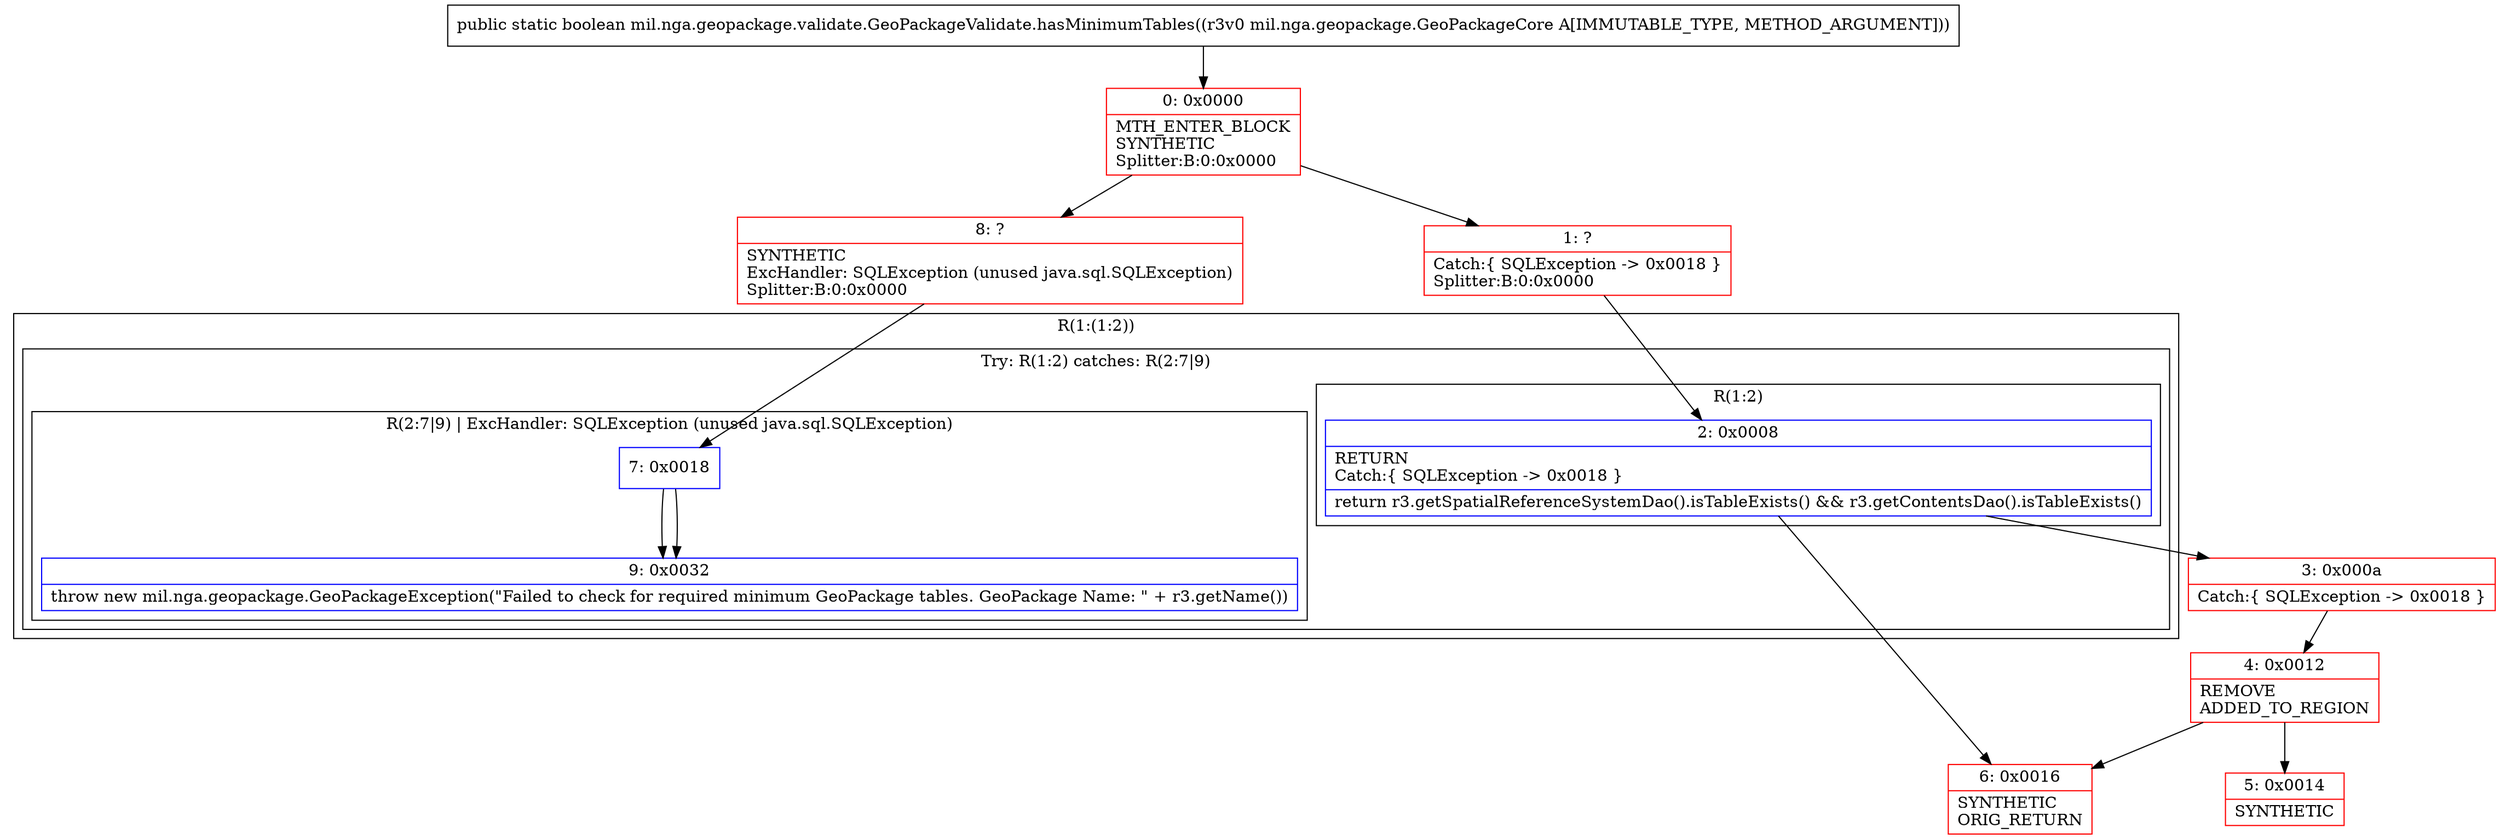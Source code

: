 digraph "CFG formil.nga.geopackage.validate.GeoPackageValidate.hasMinimumTables(Lmil\/nga\/geopackage\/GeoPackageCore;)Z" {
subgraph cluster_Region_1948093085 {
label = "R(1:(1:2))";
node [shape=record,color=blue];
subgraph cluster_TryCatchRegion_1765339723 {
label = "Try: R(1:2) catches: R(2:7|9)";
node [shape=record,color=blue];
subgraph cluster_Region_1440293804 {
label = "R(1:2)";
node [shape=record,color=blue];
Node_2 [shape=record,label="{2\:\ 0x0008|RETURN\lCatch:\{ SQLException \-\> 0x0018 \}\l|return r3.getSpatialReferenceSystemDao().isTableExists() && r3.getContentsDao().isTableExists()\l}"];
}
subgraph cluster_Region_2091983652 {
label = "R(2:7|9) | ExcHandler: SQLException (unused java.sql.SQLException)\l";
node [shape=record,color=blue];
Node_7 [shape=record,label="{7\:\ 0x0018}"];
Node_9 [shape=record,label="{9\:\ 0x0032|throw new mil.nga.geopackage.GeoPackageException(\"Failed to check for required minimum GeoPackage tables. GeoPackage Name: \" + r3.getName())\l}"];
}
}
}
subgraph cluster_Region_2091983652 {
label = "R(2:7|9) | ExcHandler: SQLException (unused java.sql.SQLException)\l";
node [shape=record,color=blue];
Node_7 [shape=record,label="{7\:\ 0x0018}"];
Node_9 [shape=record,label="{9\:\ 0x0032|throw new mil.nga.geopackage.GeoPackageException(\"Failed to check for required minimum GeoPackage tables. GeoPackage Name: \" + r3.getName())\l}"];
}
Node_0 [shape=record,color=red,label="{0\:\ 0x0000|MTH_ENTER_BLOCK\lSYNTHETIC\lSplitter:B:0:0x0000\l}"];
Node_1 [shape=record,color=red,label="{1\:\ ?|Catch:\{ SQLException \-\> 0x0018 \}\lSplitter:B:0:0x0000\l}"];
Node_3 [shape=record,color=red,label="{3\:\ 0x000a|Catch:\{ SQLException \-\> 0x0018 \}\l}"];
Node_4 [shape=record,color=red,label="{4\:\ 0x0012|REMOVE\lADDED_TO_REGION\l}"];
Node_5 [shape=record,color=red,label="{5\:\ 0x0014|SYNTHETIC\l}"];
Node_6 [shape=record,color=red,label="{6\:\ 0x0016|SYNTHETIC\lORIG_RETURN\l}"];
Node_8 [shape=record,color=red,label="{8\:\ ?|SYNTHETIC\lExcHandler: SQLException (unused java.sql.SQLException)\lSplitter:B:0:0x0000\l}"];
MethodNode[shape=record,label="{public static boolean mil.nga.geopackage.validate.GeoPackageValidate.hasMinimumTables((r3v0 mil.nga.geopackage.GeoPackageCore A[IMMUTABLE_TYPE, METHOD_ARGUMENT])) }"];
MethodNode -> Node_0;
Node_2 -> Node_3;
Node_2 -> Node_6;
Node_7 -> Node_9;
Node_7 -> Node_9;
Node_0 -> Node_1;
Node_0 -> Node_8;
Node_1 -> Node_2;
Node_3 -> Node_4;
Node_4 -> Node_5;
Node_4 -> Node_6;
Node_8 -> Node_7;
}

